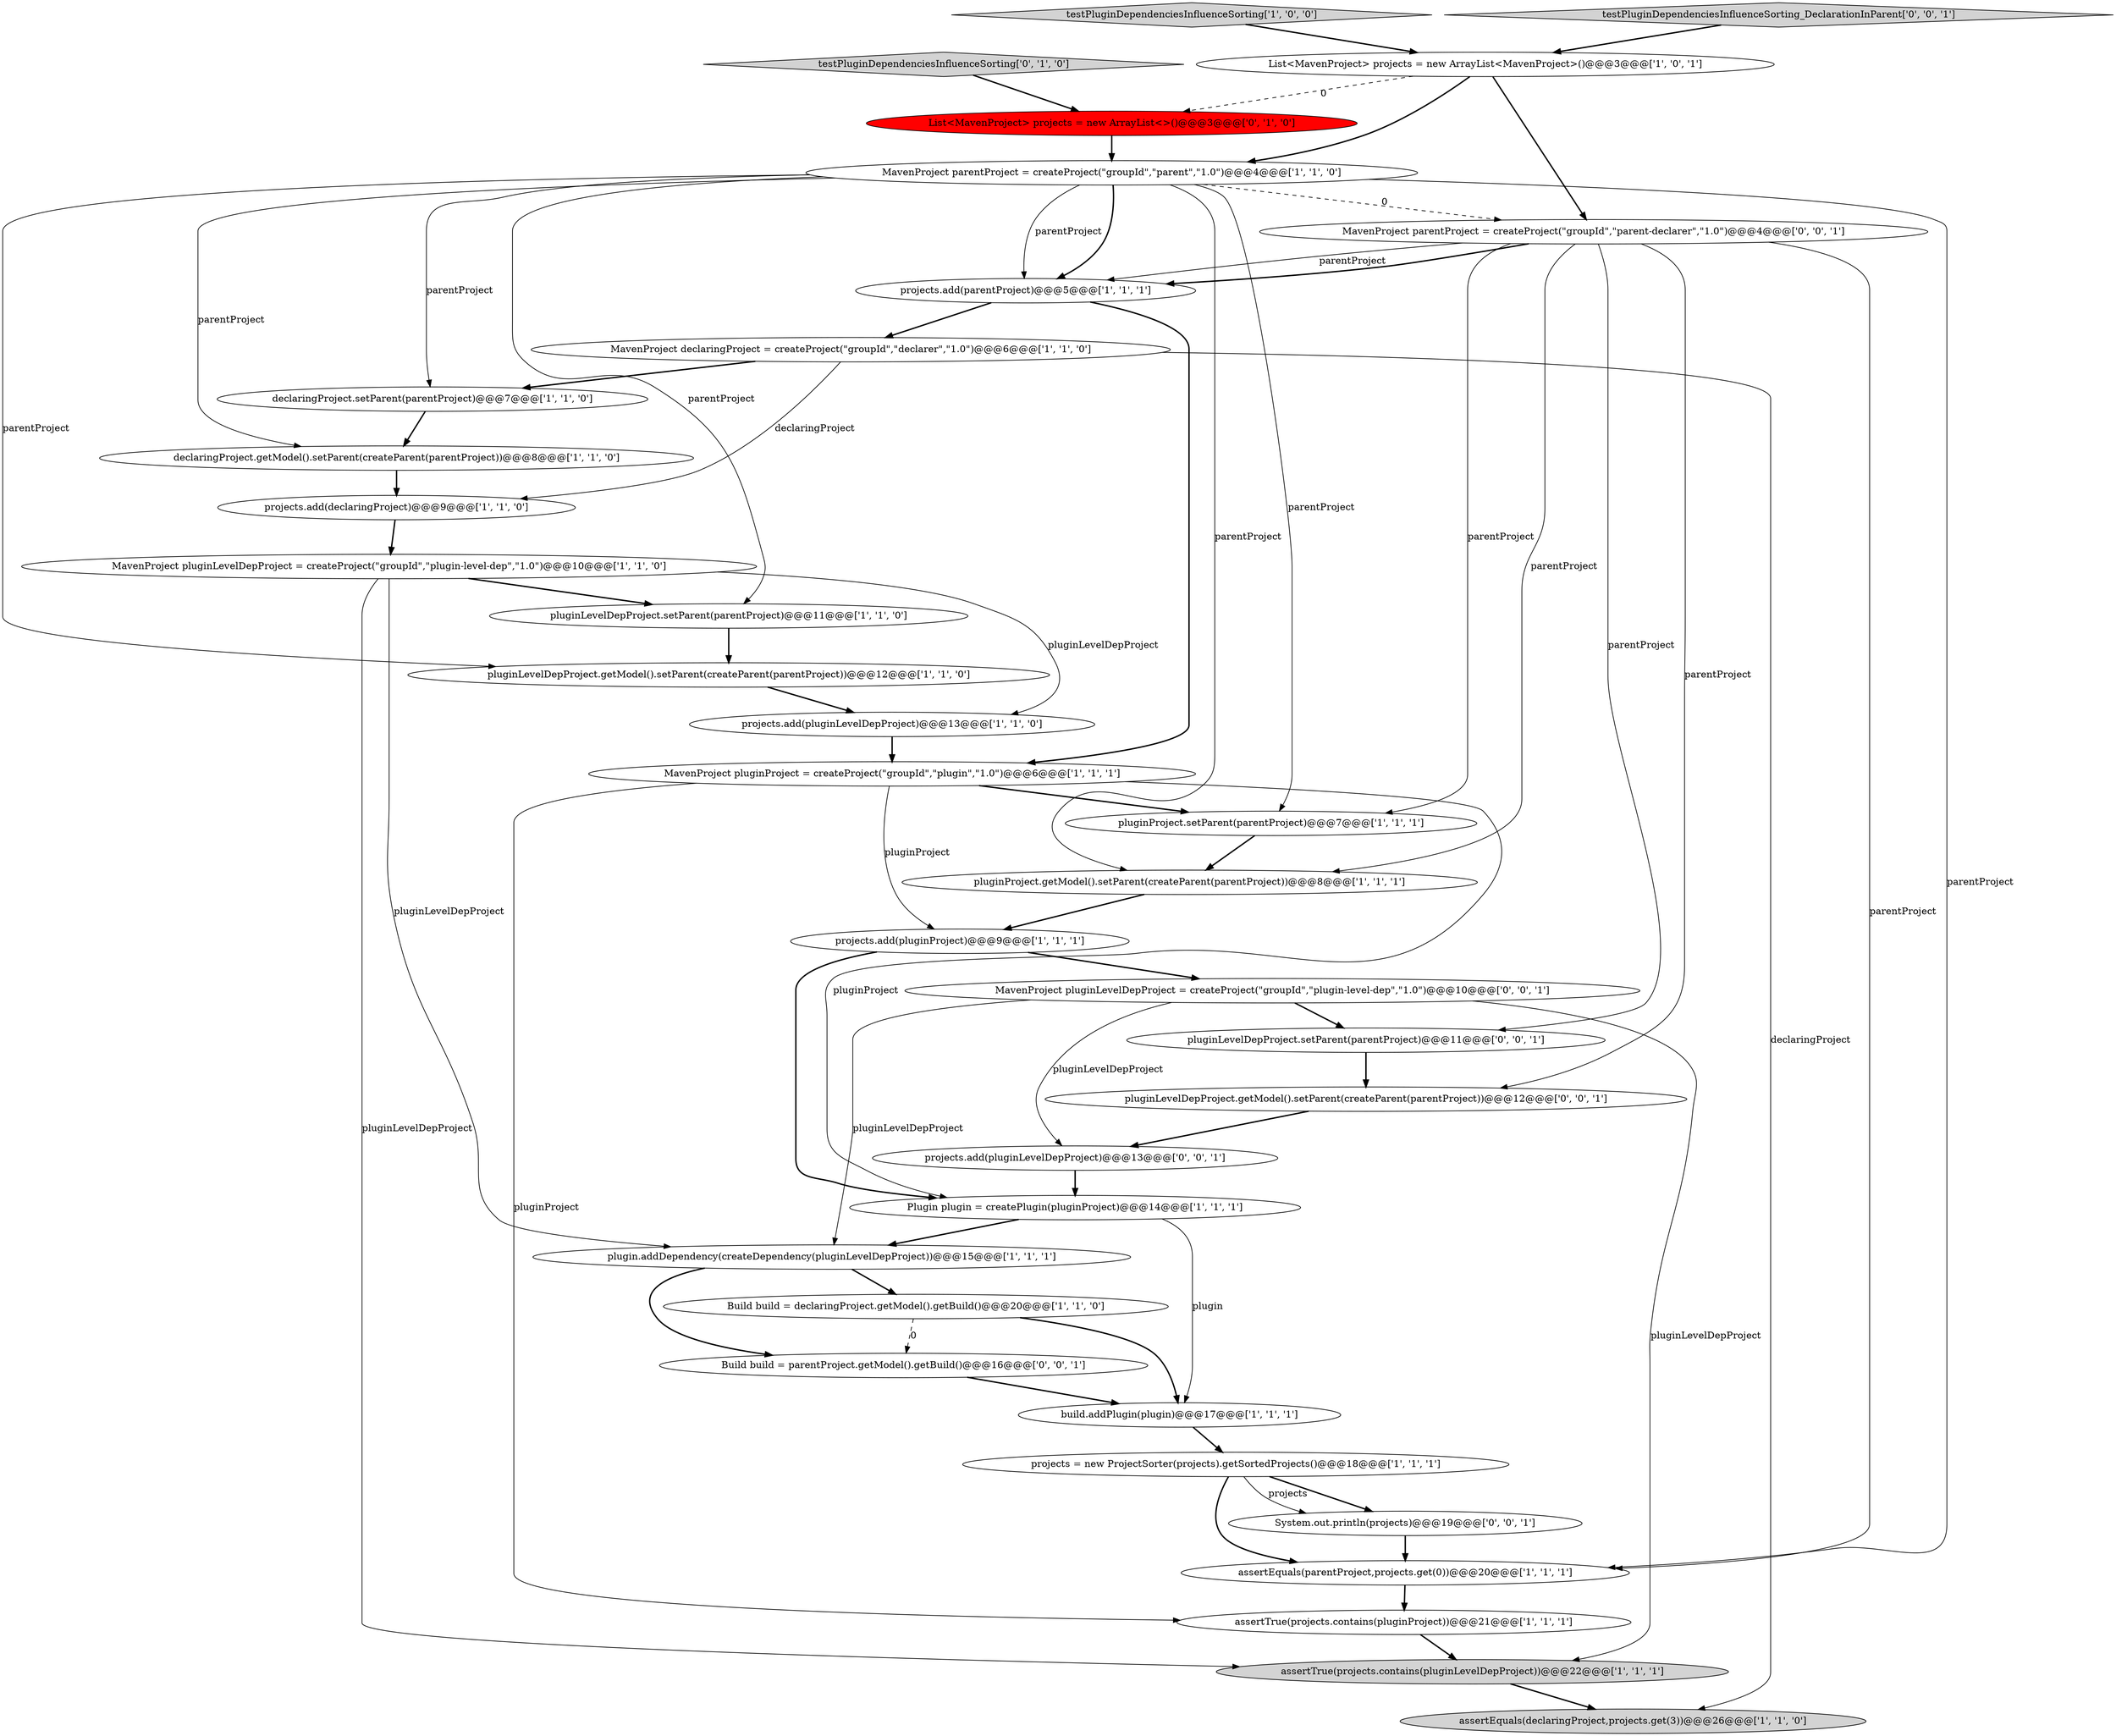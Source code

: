 digraph {
18 [style = filled, label = "MavenProject pluginProject = createProject(\"groupId\",\"plugin\",\"1.0\")@@@6@@@['1', '1', '1']", fillcolor = white, shape = ellipse image = "AAA0AAABBB1BBB"];
21 [style = filled, label = "projects.add(parentProject)@@@5@@@['1', '1', '1']", fillcolor = white, shape = ellipse image = "AAA0AAABBB1BBB"];
26 [style = filled, label = "testPluginDependenciesInfluenceSorting['0', '1', '0']", fillcolor = lightgray, shape = diamond image = "AAA0AAABBB2BBB"];
12 [style = filled, label = "assertEquals(declaringProject,projects.get(3))@@@26@@@['1', '1', '0']", fillcolor = lightgray, shape = ellipse image = "AAA0AAABBB1BBB"];
13 [style = filled, label = "assertTrue(projects.contains(pluginProject))@@@21@@@['1', '1', '1']", fillcolor = white, shape = ellipse image = "AAA0AAABBB1BBB"];
0 [style = filled, label = "projects.add(pluginProject)@@@9@@@['1', '1', '1']", fillcolor = white, shape = ellipse image = "AAA0AAABBB1BBB"];
19 [style = filled, label = "projects = new ProjectSorter(projects).getSortedProjects()@@@18@@@['1', '1', '1']", fillcolor = white, shape = ellipse image = "AAA0AAABBB1BBB"];
27 [style = filled, label = "MavenProject pluginLevelDepProject = createProject(\"groupId\",\"plugin-level-dep\",\"1.0\")@@@10@@@['0', '0', '1']", fillcolor = white, shape = ellipse image = "AAA0AAABBB3BBB"];
8 [style = filled, label = "build.addPlugin(plugin)@@@17@@@['1', '1', '1']", fillcolor = white, shape = ellipse image = "AAA0AAABBB1BBB"];
10 [style = filled, label = "projects.add(pluginLevelDepProject)@@@13@@@['1', '1', '0']", fillcolor = white, shape = ellipse image = "AAA0AAABBB1BBB"];
9 [style = filled, label = "pluginProject.setParent(parentProject)@@@7@@@['1', '1', '1']", fillcolor = white, shape = ellipse image = "AAA0AAABBB1BBB"];
6 [style = filled, label = "MavenProject pluginLevelDepProject = createProject(\"groupId\",\"plugin-level-dep\",\"1.0\")@@@10@@@['1', '1', '0']", fillcolor = white, shape = ellipse image = "AAA0AAABBB1BBB"];
5 [style = filled, label = "declaringProject.getModel().setParent(createParent(parentProject))@@@8@@@['1', '1', '0']", fillcolor = white, shape = ellipse image = "AAA0AAABBB1BBB"];
16 [style = filled, label = "Plugin plugin = createPlugin(pluginProject)@@@14@@@['1', '1', '1']", fillcolor = white, shape = ellipse image = "AAA0AAABBB1BBB"];
34 [style = filled, label = "pluginLevelDepProject.getModel().setParent(createParent(parentProject))@@@12@@@['0', '0', '1']", fillcolor = white, shape = ellipse image = "AAA0AAABBB3BBB"];
28 [style = filled, label = "MavenProject parentProject = createProject(\"groupId\",\"parent-declarer\",\"1.0\")@@@4@@@['0', '0', '1']", fillcolor = white, shape = ellipse image = "AAA0AAABBB3BBB"];
23 [style = filled, label = "MavenProject declaringProject = createProject(\"groupId\",\"declarer\",\"1.0\")@@@6@@@['1', '1', '0']", fillcolor = white, shape = ellipse image = "AAA0AAABBB1BBB"];
2 [style = filled, label = "Build build = declaringProject.getModel().getBuild()@@@20@@@['1', '1', '0']", fillcolor = white, shape = ellipse image = "AAA0AAABBB1BBB"];
25 [style = filled, label = "List<MavenProject> projects = new ArrayList<>()@@@3@@@['0', '1', '0']", fillcolor = red, shape = ellipse image = "AAA1AAABBB2BBB"];
11 [style = filled, label = "plugin.addDependency(createDependency(pluginLevelDepProject))@@@15@@@['1', '1', '1']", fillcolor = white, shape = ellipse image = "AAA0AAABBB1BBB"];
7 [style = filled, label = "pluginLevelDepProject.getModel().setParent(createParent(parentProject))@@@12@@@['1', '1', '0']", fillcolor = white, shape = ellipse image = "AAA0AAABBB1BBB"];
30 [style = filled, label = "pluginLevelDepProject.setParent(parentProject)@@@11@@@['0', '0', '1']", fillcolor = white, shape = ellipse image = "AAA0AAABBB3BBB"];
22 [style = filled, label = "projects.add(declaringProject)@@@9@@@['1', '1', '0']", fillcolor = white, shape = ellipse image = "AAA0AAABBB1BBB"];
14 [style = filled, label = "pluginLevelDepProject.setParent(parentProject)@@@11@@@['1', '1', '0']", fillcolor = white, shape = ellipse image = "AAA0AAABBB1BBB"];
17 [style = filled, label = "assertTrue(projects.contains(pluginLevelDepProject))@@@22@@@['1', '1', '1']", fillcolor = lightgray, shape = ellipse image = "AAA0AAABBB1BBB"];
29 [style = filled, label = "projects.add(pluginLevelDepProject)@@@13@@@['0', '0', '1']", fillcolor = white, shape = ellipse image = "AAA0AAABBB3BBB"];
33 [style = filled, label = "Build build = parentProject.getModel().getBuild()@@@16@@@['0', '0', '1']", fillcolor = white, shape = ellipse image = "AAA0AAABBB3BBB"];
24 [style = filled, label = "assertEquals(parentProject,projects.get(0))@@@20@@@['1', '1', '1']", fillcolor = white, shape = ellipse image = "AAA0AAABBB1BBB"];
20 [style = filled, label = "testPluginDependenciesInfluenceSorting['1', '0', '0']", fillcolor = lightgray, shape = diamond image = "AAA0AAABBB1BBB"];
15 [style = filled, label = "pluginProject.getModel().setParent(createParent(parentProject))@@@8@@@['1', '1', '1']", fillcolor = white, shape = ellipse image = "AAA0AAABBB1BBB"];
4 [style = filled, label = "declaringProject.setParent(parentProject)@@@7@@@['1', '1', '0']", fillcolor = white, shape = ellipse image = "AAA0AAABBB1BBB"];
32 [style = filled, label = "System.out.println(projects)@@@19@@@['0', '0', '1']", fillcolor = white, shape = ellipse image = "AAA0AAABBB3BBB"];
3 [style = filled, label = "MavenProject parentProject = createProject(\"groupId\",\"parent\",\"1.0\")@@@4@@@['1', '1', '0']", fillcolor = white, shape = ellipse image = "AAA0AAABBB1BBB"];
1 [style = filled, label = "List<MavenProject> projects = new ArrayList<MavenProject>()@@@3@@@['1', '0', '1']", fillcolor = white, shape = ellipse image = "AAA0AAABBB1BBB"];
31 [style = filled, label = "testPluginDependenciesInfluenceSorting_DeclarationInParent['0', '0', '1']", fillcolor = lightgray, shape = diamond image = "AAA0AAABBB3BBB"];
10->18 [style = bold, label=""];
34->29 [style = bold, label=""];
0->16 [style = bold, label=""];
3->28 [style = dashed, label="0"];
3->15 [style = solid, label="parentProject"];
16->11 [style = bold, label=""];
23->22 [style = solid, label="declaringProject"];
27->29 [style = solid, label="pluginLevelDepProject"];
7->10 [style = bold, label=""];
0->27 [style = bold, label=""];
8->19 [style = bold, label=""];
27->30 [style = bold, label=""];
26->25 [style = bold, label=""];
25->3 [style = bold, label=""];
1->3 [style = bold, label=""];
23->4 [style = bold, label=""];
3->9 [style = solid, label="parentProject"];
6->11 [style = solid, label="pluginLevelDepProject"];
3->24 [style = solid, label="parentProject"];
30->34 [style = bold, label=""];
3->14 [style = solid, label="parentProject"];
31->1 [style = bold, label=""];
18->13 [style = solid, label="pluginProject"];
20->1 [style = bold, label=""];
28->21 [style = solid, label="parentProject"];
28->15 [style = solid, label="parentProject"];
28->30 [style = solid, label="parentProject"];
3->7 [style = solid, label="parentProject"];
6->10 [style = solid, label="pluginLevelDepProject"];
11->2 [style = bold, label=""];
21->18 [style = bold, label=""];
6->17 [style = solid, label="pluginLevelDepProject"];
14->7 [style = bold, label=""];
19->24 [style = bold, label=""];
6->14 [style = bold, label=""];
28->24 [style = solid, label="parentProject"];
3->21 [style = solid, label="parentProject"];
13->17 [style = bold, label=""];
1->28 [style = bold, label=""];
16->8 [style = solid, label="plugin"];
17->12 [style = bold, label=""];
28->21 [style = bold, label=""];
19->32 [style = bold, label=""];
18->0 [style = solid, label="pluginProject"];
28->34 [style = solid, label="parentProject"];
19->32 [style = solid, label="projects"];
18->16 [style = solid, label="pluginProject"];
28->9 [style = solid, label="parentProject"];
9->15 [style = bold, label=""];
3->5 [style = solid, label="parentProject"];
15->0 [style = bold, label=""];
18->9 [style = bold, label=""];
11->33 [style = bold, label=""];
3->21 [style = bold, label=""];
2->33 [style = dashed, label="0"];
27->11 [style = solid, label="pluginLevelDepProject"];
1->25 [style = dashed, label="0"];
5->22 [style = bold, label=""];
33->8 [style = bold, label=""];
4->5 [style = bold, label=""];
29->16 [style = bold, label=""];
32->24 [style = bold, label=""];
3->4 [style = solid, label="parentProject"];
27->17 [style = solid, label="pluginLevelDepProject"];
2->8 [style = bold, label=""];
22->6 [style = bold, label=""];
24->13 [style = bold, label=""];
21->23 [style = bold, label=""];
23->12 [style = solid, label="declaringProject"];
}

